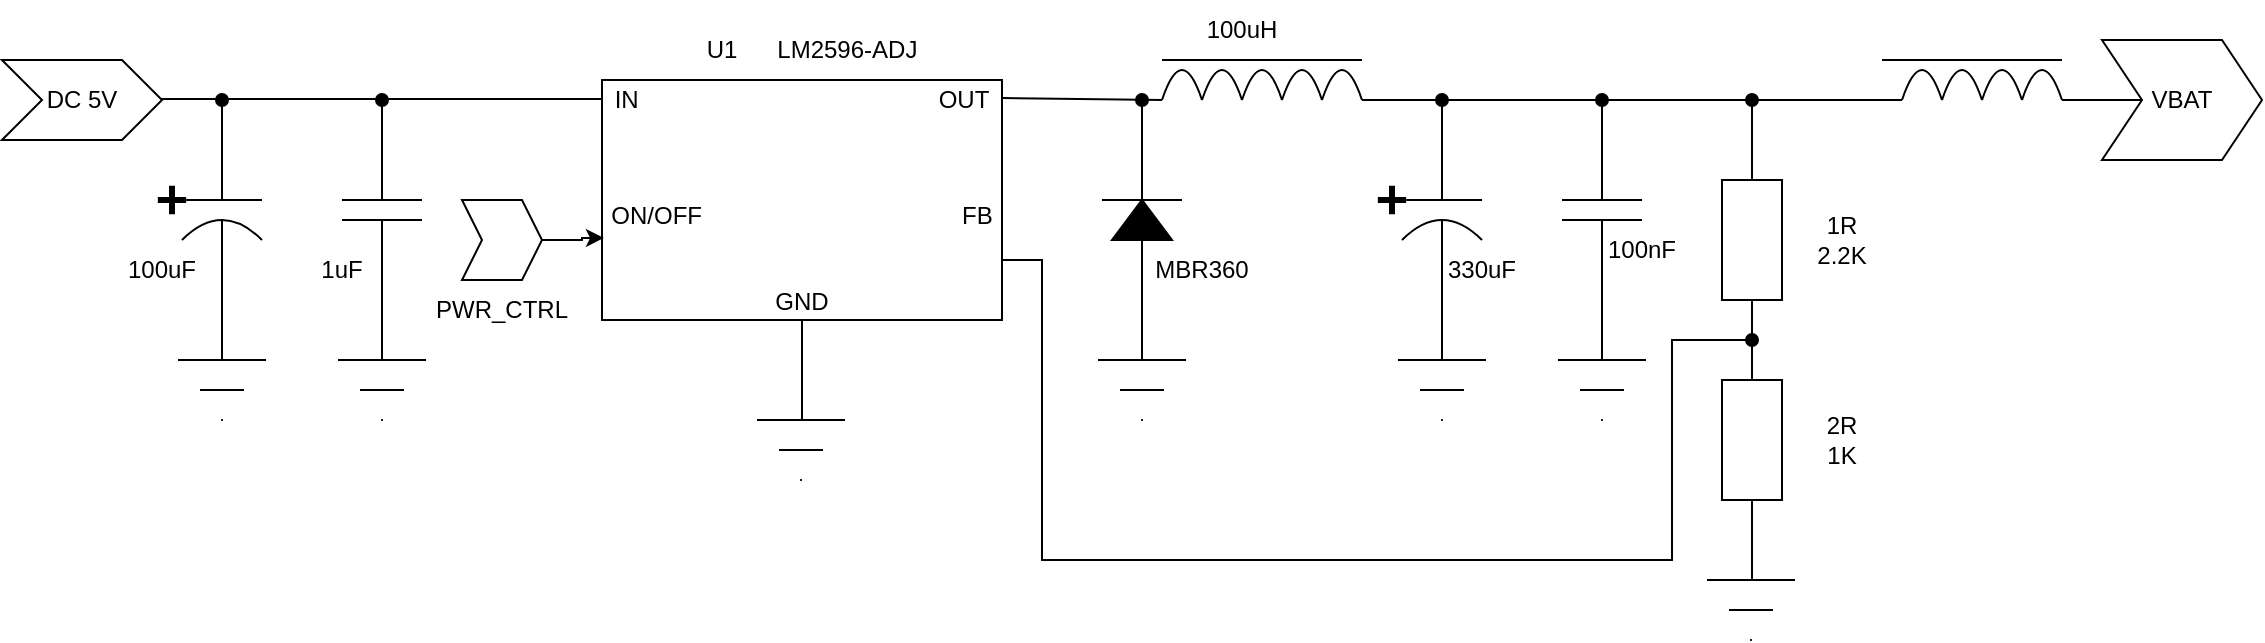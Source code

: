 <mxfile version="26.0.4">
  <diagram name="Page-1" id="Ry_QxEvlpHuhw8htPoLW">
    <mxGraphModel dx="1114" dy="638" grid="1" gridSize="10" guides="1" tooltips="1" connect="1" arrows="1" fold="1" page="1" pageScale="1" pageWidth="850" pageHeight="1100" math="0" shadow="0">
      <root>
        <mxCell id="0" />
        <mxCell id="1" parent="0" />
        <mxCell id="pDESHIX1cG-cDZ0Ue_ff-1" value="IN&amp;nbsp; &amp;nbsp; &amp;nbsp; &amp;nbsp; &amp;nbsp; &amp;nbsp; &amp;nbsp; &amp;nbsp; &amp;nbsp; &amp;nbsp; &amp;nbsp; &amp;nbsp; &amp;nbsp; &amp;nbsp; &amp;nbsp; &amp;nbsp; &amp;nbsp; &amp;nbsp; &amp;nbsp; &amp;nbsp; &amp;nbsp; &amp;nbsp; &amp;nbsp;OUT&lt;div&gt;&lt;br&gt;&lt;/div&gt;&lt;div&gt;&lt;br&gt;&lt;/div&gt;&lt;div&gt;&lt;br&gt;&lt;/div&gt;&lt;div&gt;ON/OFF&amp;nbsp; &amp;nbsp; &amp;nbsp; &amp;nbsp; &amp;nbsp; &amp;nbsp; &amp;nbsp; &amp;nbsp; &amp;nbsp; &amp;nbsp; &amp;nbsp; &amp;nbsp; &amp;nbsp; &amp;nbsp; &amp;nbsp; &amp;nbsp; &amp;nbsp; &amp;nbsp; &amp;nbsp; &amp;nbsp;FB&lt;/div&gt;&lt;div&gt;&lt;br&gt;&lt;/div&gt;&lt;div&gt;&lt;br&gt;&lt;/div&gt;&lt;div&gt;GND&lt;/div&gt;" style="rounded=0;whiteSpace=wrap;html=1;" vertex="1" parent="1">
          <mxGeometry x="320" y="400" width="200" height="120" as="geometry" />
        </mxCell>
        <mxCell id="pDESHIX1cG-cDZ0Ue_ff-2" value="" style="endArrow=none;html=1;rounded=0;entryX=0;entryY=0.117;entryDx=0;entryDy=0;entryPerimeter=0;" edge="1" parent="1">
          <mxGeometry width="50" height="50" relative="1" as="geometry">
            <mxPoint x="60" y="409.5" as="sourcePoint" />
            <mxPoint x="320" y="409.54" as="targetPoint" />
          </mxGeometry>
        </mxCell>
        <mxCell id="pDESHIX1cG-cDZ0Ue_ff-3" value="" style="endArrow=oval;html=1;rounded=0;endFill=1;" edge="1" parent="1">
          <mxGeometry width="50" height="50" relative="1" as="geometry">
            <mxPoint x="130" y="460" as="sourcePoint" />
            <mxPoint x="130" y="410" as="targetPoint" />
          </mxGeometry>
        </mxCell>
        <mxCell id="pDESHIX1cG-cDZ0Ue_ff-4" value="" style="endArrow=oval;html=1;rounded=0;endFill=1;" edge="1" parent="1">
          <mxGeometry width="50" height="50" relative="1" as="geometry">
            <mxPoint x="210" y="460" as="sourcePoint" />
            <mxPoint x="210" y="410" as="targetPoint" />
          </mxGeometry>
        </mxCell>
        <mxCell id="pDESHIX1cG-cDZ0Ue_ff-5" value="" style="endArrow=none;html=1;rounded=0;" edge="1" parent="1">
          <mxGeometry width="50" height="50" relative="1" as="geometry">
            <mxPoint x="230" y="460" as="sourcePoint" />
            <mxPoint x="190" y="460" as="targetPoint" />
          </mxGeometry>
        </mxCell>
        <mxCell id="pDESHIX1cG-cDZ0Ue_ff-6" value="" style="endArrow=none;html=1;rounded=0;" edge="1" parent="1">
          <mxGeometry width="50" height="50" relative="1" as="geometry">
            <mxPoint x="190" y="470" as="sourcePoint" />
            <mxPoint x="230" y="470" as="targetPoint" />
          </mxGeometry>
        </mxCell>
        <mxCell id="pDESHIX1cG-cDZ0Ue_ff-7" value="" style="endArrow=none;html=1;rounded=0;" edge="1" parent="1" source="pDESHIX1cG-cDZ0Ue_ff-50">
          <mxGeometry width="50" height="50" relative="1" as="geometry">
            <mxPoint x="110" y="460" as="sourcePoint" />
            <mxPoint x="150" y="460" as="targetPoint" />
          </mxGeometry>
        </mxCell>
        <mxCell id="pDESHIX1cG-cDZ0Ue_ff-8" value="" style="curved=1;endArrow=none;html=1;rounded=0;endFill=0;" edge="1" parent="1">
          <mxGeometry width="50" height="50" relative="1" as="geometry">
            <mxPoint x="110" y="480" as="sourcePoint" />
            <mxPoint x="150" y="480" as="targetPoint" />
            <Array as="points">
              <mxPoint x="130" y="460" />
            </Array>
          </mxGeometry>
        </mxCell>
        <mxCell id="pDESHIX1cG-cDZ0Ue_ff-9" value="" style="endArrow=none;html=1;rounded=0;" edge="1" parent="1">
          <mxGeometry width="50" height="50" relative="1" as="geometry">
            <mxPoint x="130" y="470" as="sourcePoint" />
            <mxPoint x="130" y="540" as="targetPoint" />
          </mxGeometry>
        </mxCell>
        <mxCell id="pDESHIX1cG-cDZ0Ue_ff-10" value="" style="endArrow=none;html=1;rounded=0;" edge="1" parent="1">
          <mxGeometry width="50" height="50" relative="1" as="geometry">
            <mxPoint x="210" y="540" as="sourcePoint" />
            <mxPoint x="210" y="470" as="targetPoint" />
          </mxGeometry>
        </mxCell>
        <mxCell id="pDESHIX1cG-cDZ0Ue_ff-11" value="" style="endArrow=none;html=1;rounded=0;entryX=0.5;entryY=1;entryDx=0;entryDy=0;" edge="1" parent="1" target="pDESHIX1cG-cDZ0Ue_ff-1">
          <mxGeometry width="50" height="50" relative="1" as="geometry">
            <mxPoint x="420" y="570" as="sourcePoint" />
            <mxPoint x="450" y="470" as="targetPoint" />
          </mxGeometry>
        </mxCell>
        <mxCell id="pDESHIX1cG-cDZ0Ue_ff-12" value="" style="shape=step;perimeter=stepPerimeter;whiteSpace=wrap;html=1;fixedSize=1;size=10;" vertex="1" parent="1">
          <mxGeometry x="250" y="460" width="40" height="40" as="geometry" />
        </mxCell>
        <mxCell id="pDESHIX1cG-cDZ0Ue_ff-14" style="edgeStyle=orthogonalEdgeStyle;rounded=0;orthogonalLoop=1;jettySize=auto;html=1;entryX=0.005;entryY=0.658;entryDx=0;entryDy=0;entryPerimeter=0;" edge="1" parent="1" source="pDESHIX1cG-cDZ0Ue_ff-12" target="pDESHIX1cG-cDZ0Ue_ff-1">
          <mxGeometry relative="1" as="geometry" />
        </mxCell>
        <mxCell id="pDESHIX1cG-cDZ0Ue_ff-15" value="" style="endArrow=none;html=1;rounded=0;" edge="1" parent="1">
          <mxGeometry width="50" height="50" relative="1" as="geometry">
            <mxPoint x="970" y="410" as="sourcePoint" />
            <mxPoint x="700" y="410" as="targetPoint" />
          </mxGeometry>
        </mxCell>
        <mxCell id="pDESHIX1cG-cDZ0Ue_ff-16" value="VBAT" style="shape=step;perimeter=stepPerimeter;whiteSpace=wrap;html=1;fixedSize=1;" vertex="1" parent="1">
          <mxGeometry x="1070" y="380" width="80" height="60" as="geometry" />
        </mxCell>
        <mxCell id="pDESHIX1cG-cDZ0Ue_ff-18" value="" style="shape=mxgraph.arrows2.wedgeArrowDashed2;html=1;bendable=0;startWidth=22;stepSize=15;rounded=0;" edge="1" parent="1">
          <mxGeometry width="100" height="100" relative="1" as="geometry">
            <mxPoint x="130" y="540" as="sourcePoint" />
            <mxPoint x="130" y="570" as="targetPoint" />
          </mxGeometry>
        </mxCell>
        <mxCell id="pDESHIX1cG-cDZ0Ue_ff-19" value="" style="shape=mxgraph.arrows2.wedgeArrowDashed2;html=1;bendable=0;startWidth=22;stepSize=15;rounded=0;" edge="1" parent="1">
          <mxGeometry width="100" height="100" relative="1" as="geometry">
            <mxPoint x="210" y="540" as="sourcePoint" />
            <mxPoint x="210" y="570" as="targetPoint" />
          </mxGeometry>
        </mxCell>
        <mxCell id="pDESHIX1cG-cDZ0Ue_ff-20" value="" style="shape=mxgraph.arrows2.wedgeArrowDashed2;html=1;bendable=0;startWidth=22;stepSize=15;rounded=0;" edge="1" parent="1">
          <mxGeometry width="100" height="100" relative="1" as="geometry">
            <mxPoint x="419.5" y="570" as="sourcePoint" />
            <mxPoint x="419.5" y="600" as="targetPoint" />
          </mxGeometry>
        </mxCell>
        <mxCell id="pDESHIX1cG-cDZ0Ue_ff-21" value="" style="shape=mxgraph.arrows2.wedgeArrowDashed2;html=1;bendable=0;startWidth=22;stepSize=15;rounded=0;" edge="1" parent="1">
          <mxGeometry width="100" height="100" relative="1" as="geometry">
            <mxPoint x="894.5" y="650" as="sourcePoint" />
            <mxPoint x="894.5" y="680" as="targetPoint" />
          </mxGeometry>
        </mxCell>
        <mxCell id="pDESHIX1cG-cDZ0Ue_ff-23" value="" style="rounded=0;whiteSpace=wrap;html=1;direction=south;" vertex="1" parent="1">
          <mxGeometry x="880" y="450" width="30" height="60" as="geometry" />
        </mxCell>
        <mxCell id="pDESHIX1cG-cDZ0Ue_ff-24" value="" style="rounded=0;whiteSpace=wrap;html=1;direction=south;" vertex="1" parent="1">
          <mxGeometry x="880" y="550" width="30" height="60" as="geometry" />
        </mxCell>
        <mxCell id="pDESHIX1cG-cDZ0Ue_ff-25" value="" style="endArrow=oval;html=1;rounded=0;exitX=0;exitY=0.5;exitDx=0;exitDy=0;endFill=1;" edge="1" parent="1" source="pDESHIX1cG-cDZ0Ue_ff-23">
          <mxGeometry width="50" height="50" relative="1" as="geometry">
            <mxPoint x="680" y="520" as="sourcePoint" />
            <mxPoint x="895" y="410" as="targetPoint" />
          </mxGeometry>
        </mxCell>
        <mxCell id="pDESHIX1cG-cDZ0Ue_ff-26" value="" style="endArrow=none;html=1;rounded=0;entryX=1;entryY=0.5;entryDx=0;entryDy=0;exitX=0;exitY=0.5;exitDx=0;exitDy=0;" edge="1" parent="1" source="pDESHIX1cG-cDZ0Ue_ff-24" target="pDESHIX1cG-cDZ0Ue_ff-23">
          <mxGeometry width="50" height="50" relative="1" as="geometry">
            <mxPoint x="680" y="520" as="sourcePoint" />
            <mxPoint x="730" y="470" as="targetPoint" />
          </mxGeometry>
        </mxCell>
        <mxCell id="pDESHIX1cG-cDZ0Ue_ff-27" value="" style="endArrow=none;html=1;rounded=0;entryX=1;entryY=0.5;entryDx=0;entryDy=0;" edge="1" parent="1" target="pDESHIX1cG-cDZ0Ue_ff-24">
          <mxGeometry width="50" height="50" relative="1" as="geometry">
            <mxPoint x="895" y="650" as="sourcePoint" />
            <mxPoint x="730" y="470" as="targetPoint" />
          </mxGeometry>
        </mxCell>
        <mxCell id="pDESHIX1cG-cDZ0Ue_ff-29" value="DC 5V" style="shape=step;perimeter=stepPerimeter;whiteSpace=wrap;html=1;fixedSize=1;" vertex="1" parent="1">
          <mxGeometry x="20" y="390" width="80" height="40" as="geometry" />
        </mxCell>
        <mxCell id="pDESHIX1cG-cDZ0Ue_ff-40" value="" style="endArrow=oval;html=1;rounded=0;endFill=1;" edge="1" parent="1">
          <mxGeometry width="50" height="50" relative="1" as="geometry">
            <mxPoint x="740" y="460" as="sourcePoint" />
            <mxPoint x="740" y="410" as="targetPoint" />
          </mxGeometry>
        </mxCell>
        <mxCell id="pDESHIX1cG-cDZ0Ue_ff-41" value="" style="endArrow=oval;html=1;rounded=0;endFill=1;" edge="1" parent="1">
          <mxGeometry width="50" height="50" relative="1" as="geometry">
            <mxPoint x="820" y="460" as="sourcePoint" />
            <mxPoint x="820" y="410" as="targetPoint" />
          </mxGeometry>
        </mxCell>
        <mxCell id="pDESHIX1cG-cDZ0Ue_ff-42" value="" style="endArrow=none;html=1;rounded=0;" edge="1" parent="1">
          <mxGeometry width="50" height="50" relative="1" as="geometry">
            <mxPoint x="840" y="460" as="sourcePoint" />
            <mxPoint x="800" y="460" as="targetPoint" />
          </mxGeometry>
        </mxCell>
        <mxCell id="pDESHIX1cG-cDZ0Ue_ff-43" value="" style="endArrow=none;html=1;rounded=0;" edge="1" parent="1">
          <mxGeometry width="50" height="50" relative="1" as="geometry">
            <mxPoint x="800" y="470" as="sourcePoint" />
            <mxPoint x="840" y="470" as="targetPoint" />
          </mxGeometry>
        </mxCell>
        <mxCell id="pDESHIX1cG-cDZ0Ue_ff-44" value="" style="endArrow=none;html=1;rounded=0;" edge="1" parent="1" source="pDESHIX1cG-cDZ0Ue_ff-52">
          <mxGeometry width="50" height="50" relative="1" as="geometry">
            <mxPoint x="720" y="460" as="sourcePoint" />
            <mxPoint x="760" y="460" as="targetPoint" />
          </mxGeometry>
        </mxCell>
        <mxCell id="pDESHIX1cG-cDZ0Ue_ff-45" value="" style="curved=1;endArrow=none;html=1;rounded=0;endFill=0;" edge="1" parent="1">
          <mxGeometry width="50" height="50" relative="1" as="geometry">
            <mxPoint x="720" y="480" as="sourcePoint" />
            <mxPoint x="760" y="480" as="targetPoint" />
            <Array as="points">
              <mxPoint x="740" y="460" />
            </Array>
          </mxGeometry>
        </mxCell>
        <mxCell id="pDESHIX1cG-cDZ0Ue_ff-46" value="" style="endArrow=none;html=1;rounded=0;" edge="1" parent="1">
          <mxGeometry width="50" height="50" relative="1" as="geometry">
            <mxPoint x="740" y="470" as="sourcePoint" />
            <mxPoint x="740" y="540" as="targetPoint" />
          </mxGeometry>
        </mxCell>
        <mxCell id="pDESHIX1cG-cDZ0Ue_ff-47" value="" style="endArrow=none;html=1;rounded=0;" edge="1" parent="1">
          <mxGeometry width="50" height="50" relative="1" as="geometry">
            <mxPoint x="820" y="540" as="sourcePoint" />
            <mxPoint x="820" y="470" as="targetPoint" />
          </mxGeometry>
        </mxCell>
        <mxCell id="pDESHIX1cG-cDZ0Ue_ff-48" value="" style="shape=mxgraph.arrows2.wedgeArrowDashed2;html=1;bendable=0;startWidth=22;stepSize=15;rounded=0;" edge="1" parent="1">
          <mxGeometry width="100" height="100" relative="1" as="geometry">
            <mxPoint x="740" y="540" as="sourcePoint" />
            <mxPoint x="740" y="570" as="targetPoint" />
          </mxGeometry>
        </mxCell>
        <mxCell id="pDESHIX1cG-cDZ0Ue_ff-49" value="" style="shape=mxgraph.arrows2.wedgeArrowDashed2;html=1;bendable=0;startWidth=22;stepSize=15;rounded=0;" edge="1" parent="1">
          <mxGeometry width="100" height="100" relative="1" as="geometry">
            <mxPoint x="820" y="540" as="sourcePoint" />
            <mxPoint x="820" y="570" as="targetPoint" />
          </mxGeometry>
        </mxCell>
        <mxCell id="pDESHIX1cG-cDZ0Ue_ff-51" value="" style="endArrow=none;html=1;rounded=0;" edge="1" parent="1" target="pDESHIX1cG-cDZ0Ue_ff-50">
          <mxGeometry width="50" height="50" relative="1" as="geometry">
            <mxPoint x="110" y="460" as="sourcePoint" />
            <mxPoint x="150" y="460" as="targetPoint" />
          </mxGeometry>
        </mxCell>
        <mxCell id="pDESHIX1cG-cDZ0Ue_ff-50" value="" style="shape=umlDestroy;whiteSpace=wrap;html=1;strokeWidth=3;targetShapes=umlLifeline;direction=west;rotation=45;" vertex="1" parent="1">
          <mxGeometry x="100" y="455" width="10" height="10" as="geometry" />
        </mxCell>
        <mxCell id="pDESHIX1cG-cDZ0Ue_ff-53" value="" style="endArrow=none;html=1;rounded=0;" edge="1" parent="1" target="pDESHIX1cG-cDZ0Ue_ff-52">
          <mxGeometry width="50" height="50" relative="1" as="geometry">
            <mxPoint x="720" y="460" as="sourcePoint" />
            <mxPoint x="760" y="460" as="targetPoint" />
          </mxGeometry>
        </mxCell>
        <mxCell id="pDESHIX1cG-cDZ0Ue_ff-52" value="" style="shape=umlDestroy;whiteSpace=wrap;html=1;strokeWidth=3;targetShapes=umlLifeline;direction=west;rotation=45;" vertex="1" parent="1">
          <mxGeometry x="710" y="455" width="10" height="10" as="geometry" />
        </mxCell>
        <mxCell id="pDESHIX1cG-cDZ0Ue_ff-54" value="100uF" style="text;html=1;align=center;verticalAlign=middle;whiteSpace=wrap;rounded=0;" vertex="1" parent="1">
          <mxGeometry x="70" y="480" width="60" height="30" as="geometry" />
        </mxCell>
        <mxCell id="pDESHIX1cG-cDZ0Ue_ff-55" value="1uF" style="text;html=1;align=center;verticalAlign=middle;whiteSpace=wrap;rounded=0;" vertex="1" parent="1">
          <mxGeometry x="160" y="480" width="60" height="30" as="geometry" />
        </mxCell>
        <mxCell id="pDESHIX1cG-cDZ0Ue_ff-56" value="" style="endArrow=none;html=1;rounded=0;exitX=1;exitY=0.075;exitDx=0;exitDy=0;exitPerimeter=0;" edge="1" parent="1" source="pDESHIX1cG-cDZ0Ue_ff-1">
          <mxGeometry width="50" height="50" relative="1" as="geometry">
            <mxPoint x="530" y="410" as="sourcePoint" />
            <mxPoint x="600" y="410" as="targetPoint" />
          </mxGeometry>
        </mxCell>
        <mxCell id="pDESHIX1cG-cDZ0Ue_ff-58" value="" style="curved=1;endArrow=none;html=1;rounded=0;endFill=0;" edge="1" parent="1">
          <mxGeometry width="50" height="50" relative="1" as="geometry">
            <mxPoint x="600" y="410" as="sourcePoint" />
            <mxPoint x="620" y="410" as="targetPoint" />
            <Array as="points">
              <mxPoint x="610" y="380" />
            </Array>
          </mxGeometry>
        </mxCell>
        <mxCell id="pDESHIX1cG-cDZ0Ue_ff-59" value="" style="curved=1;endArrow=none;html=1;rounded=0;endFill=0;" edge="1" parent="1">
          <mxGeometry width="50" height="50" relative="1" as="geometry">
            <mxPoint x="620" y="410" as="sourcePoint" />
            <mxPoint x="640" y="410" as="targetPoint" />
            <Array as="points">
              <mxPoint x="630" y="380" />
            </Array>
          </mxGeometry>
        </mxCell>
        <mxCell id="pDESHIX1cG-cDZ0Ue_ff-60" value="" style="curved=1;endArrow=none;html=1;rounded=0;endFill=0;" edge="1" parent="1">
          <mxGeometry width="50" height="50" relative="1" as="geometry">
            <mxPoint x="640" y="410" as="sourcePoint" />
            <mxPoint x="660" y="410" as="targetPoint" />
            <Array as="points">
              <mxPoint x="650" y="380" />
            </Array>
          </mxGeometry>
        </mxCell>
        <mxCell id="pDESHIX1cG-cDZ0Ue_ff-61" value="" style="curved=1;endArrow=none;html=1;rounded=0;endFill=0;" edge="1" parent="1">
          <mxGeometry width="50" height="50" relative="1" as="geometry">
            <mxPoint x="660" y="410" as="sourcePoint" />
            <mxPoint x="680" y="410" as="targetPoint" />
            <Array as="points">
              <mxPoint x="670" y="380" />
            </Array>
          </mxGeometry>
        </mxCell>
        <mxCell id="pDESHIX1cG-cDZ0Ue_ff-62" value="" style="curved=1;endArrow=none;html=1;rounded=0;endFill=0;" edge="1" parent="1">
          <mxGeometry width="50" height="50" relative="1" as="geometry">
            <mxPoint x="680" y="410" as="sourcePoint" />
            <mxPoint x="700" y="410" as="targetPoint" />
            <Array as="points">
              <mxPoint x="690" y="380" />
            </Array>
          </mxGeometry>
        </mxCell>
        <mxCell id="pDESHIX1cG-cDZ0Ue_ff-63" value="" style="endArrow=none;html=1;rounded=0;" edge="1" parent="1">
          <mxGeometry width="50" height="50" relative="1" as="geometry">
            <mxPoint x="600" y="390" as="sourcePoint" />
            <mxPoint x="700" y="390" as="targetPoint" />
          </mxGeometry>
        </mxCell>
        <mxCell id="pDESHIX1cG-cDZ0Ue_ff-64" value="" style="shape=mxgraph.arrows2.wedgeArrowDashed2;html=1;bendable=0;startWidth=22;stepSize=15;rounded=0;" edge="1" parent="1">
          <mxGeometry width="100" height="100" relative="1" as="geometry">
            <mxPoint x="590" y="540" as="sourcePoint" />
            <mxPoint x="590" y="570" as="targetPoint" />
          </mxGeometry>
        </mxCell>
        <mxCell id="pDESHIX1cG-cDZ0Ue_ff-65" value="" style="shape=mxgraph.arrows2.wedgeArrow;html=1;bendable=0;startWidth=15;fillColor=strokeColor;defaultFillColor=invert;defaultGradientColor=invert;rounded=0;" edge="1" parent="1">
          <mxGeometry width="100" height="100" relative="1" as="geometry">
            <mxPoint x="590" y="480" as="sourcePoint" />
            <mxPoint x="590" y="460" as="targetPoint" />
          </mxGeometry>
        </mxCell>
        <mxCell id="pDESHIX1cG-cDZ0Ue_ff-66" value="" style="endArrow=none;html=1;rounded=0;" edge="1" parent="1">
          <mxGeometry width="50" height="50" relative="1" as="geometry">
            <mxPoint x="570" y="460" as="sourcePoint" />
            <mxPoint x="610" y="460" as="targetPoint" />
          </mxGeometry>
        </mxCell>
        <mxCell id="pDESHIX1cG-cDZ0Ue_ff-67" value="" style="endArrow=none;html=1;rounded=0;" edge="1" parent="1">
          <mxGeometry width="50" height="50" relative="1" as="geometry">
            <mxPoint x="590" y="540" as="sourcePoint" />
            <mxPoint x="590" y="480" as="targetPoint" />
          </mxGeometry>
        </mxCell>
        <mxCell id="pDESHIX1cG-cDZ0Ue_ff-68" value="" style="endArrow=oval;html=1;rounded=0;endFill=1;" edge="1" parent="1">
          <mxGeometry width="50" height="50" relative="1" as="geometry">
            <mxPoint x="590" y="460" as="sourcePoint" />
            <mxPoint x="590" y="410" as="targetPoint" />
          </mxGeometry>
        </mxCell>
        <mxCell id="pDESHIX1cG-cDZ0Ue_ff-69" value="" style="endArrow=oval;html=1;rounded=0;endFill=1;targetPerimeterSpacing=17;" edge="1" parent="1">
          <mxGeometry width="50" height="50" relative="1" as="geometry">
            <mxPoint x="520" y="490" as="sourcePoint" />
            <mxPoint x="895" y="530" as="targetPoint" />
            <Array as="points">
              <mxPoint x="540" y="490" />
              <mxPoint x="540" y="640" />
              <mxPoint x="855" y="640" />
              <mxPoint x="855" y="530" />
            </Array>
          </mxGeometry>
        </mxCell>
        <mxCell id="pDESHIX1cG-cDZ0Ue_ff-74" value="" style="endArrow=none;html=1;rounded=0;entryX=0;entryY=0.5;entryDx=0;entryDy=0;" edge="1" parent="1" target="pDESHIX1cG-cDZ0Ue_ff-16">
          <mxGeometry width="50" height="50" relative="1" as="geometry">
            <mxPoint x="1050" y="410" as="sourcePoint" />
            <mxPoint x="930" y="450" as="targetPoint" />
          </mxGeometry>
        </mxCell>
        <mxCell id="pDESHIX1cG-cDZ0Ue_ff-75" value="" style="endArrow=none;html=1;rounded=0;" edge="1" parent="1">
          <mxGeometry width="50" height="50" relative="1" as="geometry">
            <mxPoint x="960" y="390" as="sourcePoint" />
            <mxPoint x="1050" y="390" as="targetPoint" />
          </mxGeometry>
        </mxCell>
        <mxCell id="pDESHIX1cG-cDZ0Ue_ff-76" value="" style="curved=1;endArrow=none;html=1;rounded=0;endFill=0;" edge="1" parent="1">
          <mxGeometry width="50" height="50" relative="1" as="geometry">
            <mxPoint x="970" y="410" as="sourcePoint" />
            <mxPoint x="990" y="410" as="targetPoint" />
            <Array as="points">
              <mxPoint x="980" y="380" />
            </Array>
          </mxGeometry>
        </mxCell>
        <mxCell id="pDESHIX1cG-cDZ0Ue_ff-77" value="" style="curved=1;endArrow=none;html=1;rounded=0;endFill=0;" edge="1" parent="1">
          <mxGeometry width="50" height="50" relative="1" as="geometry">
            <mxPoint x="990" y="410" as="sourcePoint" />
            <mxPoint x="1010" y="410" as="targetPoint" />
            <Array as="points">
              <mxPoint x="1000" y="380" />
            </Array>
          </mxGeometry>
        </mxCell>
        <mxCell id="pDESHIX1cG-cDZ0Ue_ff-78" value="" style="curved=1;endArrow=none;html=1;rounded=0;endFill=0;" edge="1" parent="1">
          <mxGeometry width="50" height="50" relative="1" as="geometry">
            <mxPoint x="1010" y="410" as="sourcePoint" />
            <mxPoint x="1030" y="410" as="targetPoint" />
            <Array as="points">
              <mxPoint x="1020" y="380" />
            </Array>
          </mxGeometry>
        </mxCell>
        <mxCell id="pDESHIX1cG-cDZ0Ue_ff-79" value="" style="curved=1;endArrow=none;html=1;rounded=0;endFill=0;" edge="1" parent="1">
          <mxGeometry width="50" height="50" relative="1" as="geometry">
            <mxPoint x="1030" y="410" as="sourcePoint" />
            <mxPoint x="1050" y="410" as="targetPoint" />
            <Array as="points">
              <mxPoint x="1040" y="380" />
            </Array>
          </mxGeometry>
        </mxCell>
        <mxCell id="pDESHIX1cG-cDZ0Ue_ff-80" value="1R&lt;div&gt;2.2K&lt;/div&gt;" style="text;html=1;align=center;verticalAlign=middle;whiteSpace=wrap;rounded=0;" vertex="1" parent="1">
          <mxGeometry x="910" y="465" width="60" height="30" as="geometry" />
        </mxCell>
        <mxCell id="pDESHIX1cG-cDZ0Ue_ff-81" value="2R&lt;div&gt;1K&lt;/div&gt;" style="text;html=1;align=center;verticalAlign=middle;whiteSpace=wrap;rounded=0;" vertex="1" parent="1">
          <mxGeometry x="910" y="565" width="60" height="30" as="geometry" />
        </mxCell>
        <mxCell id="pDESHIX1cG-cDZ0Ue_ff-82" value="100uH" style="text;html=1;align=center;verticalAlign=middle;whiteSpace=wrap;rounded=0;" vertex="1" parent="1">
          <mxGeometry x="610" y="360" width="60" height="30" as="geometry" />
        </mxCell>
        <mxCell id="pDESHIX1cG-cDZ0Ue_ff-84" value="MBR360" style="text;html=1;align=center;verticalAlign=middle;whiteSpace=wrap;rounded=0;" vertex="1" parent="1">
          <mxGeometry x="590" y="480" width="60" height="30" as="geometry" />
        </mxCell>
        <mxCell id="pDESHIX1cG-cDZ0Ue_ff-85" value="330uF" style="text;html=1;align=center;verticalAlign=middle;whiteSpace=wrap;rounded=0;" vertex="1" parent="1">
          <mxGeometry x="730" y="480" width="60" height="30" as="geometry" />
        </mxCell>
        <mxCell id="pDESHIX1cG-cDZ0Ue_ff-86" value="100nF" style="text;html=1;align=center;verticalAlign=middle;whiteSpace=wrap;rounded=0;" vertex="1" parent="1">
          <mxGeometry x="810" y="470" width="60" height="30" as="geometry" />
        </mxCell>
        <mxCell id="pDESHIX1cG-cDZ0Ue_ff-87" value="PWR_CTRL" style="text;html=1;align=center;verticalAlign=middle;whiteSpace=wrap;rounded=0;" vertex="1" parent="1">
          <mxGeometry x="240" y="500" width="60" height="30" as="geometry" />
        </mxCell>
        <mxCell id="pDESHIX1cG-cDZ0Ue_ff-88" value="U1&amp;nbsp; &amp;nbsp; &amp;nbsp; LM2596-ADJ" style="text;html=1;align=center;verticalAlign=middle;whiteSpace=wrap;rounded=0;" vertex="1" parent="1">
          <mxGeometry x="370" y="370" width="110" height="30" as="geometry" />
        </mxCell>
      </root>
    </mxGraphModel>
  </diagram>
</mxfile>
